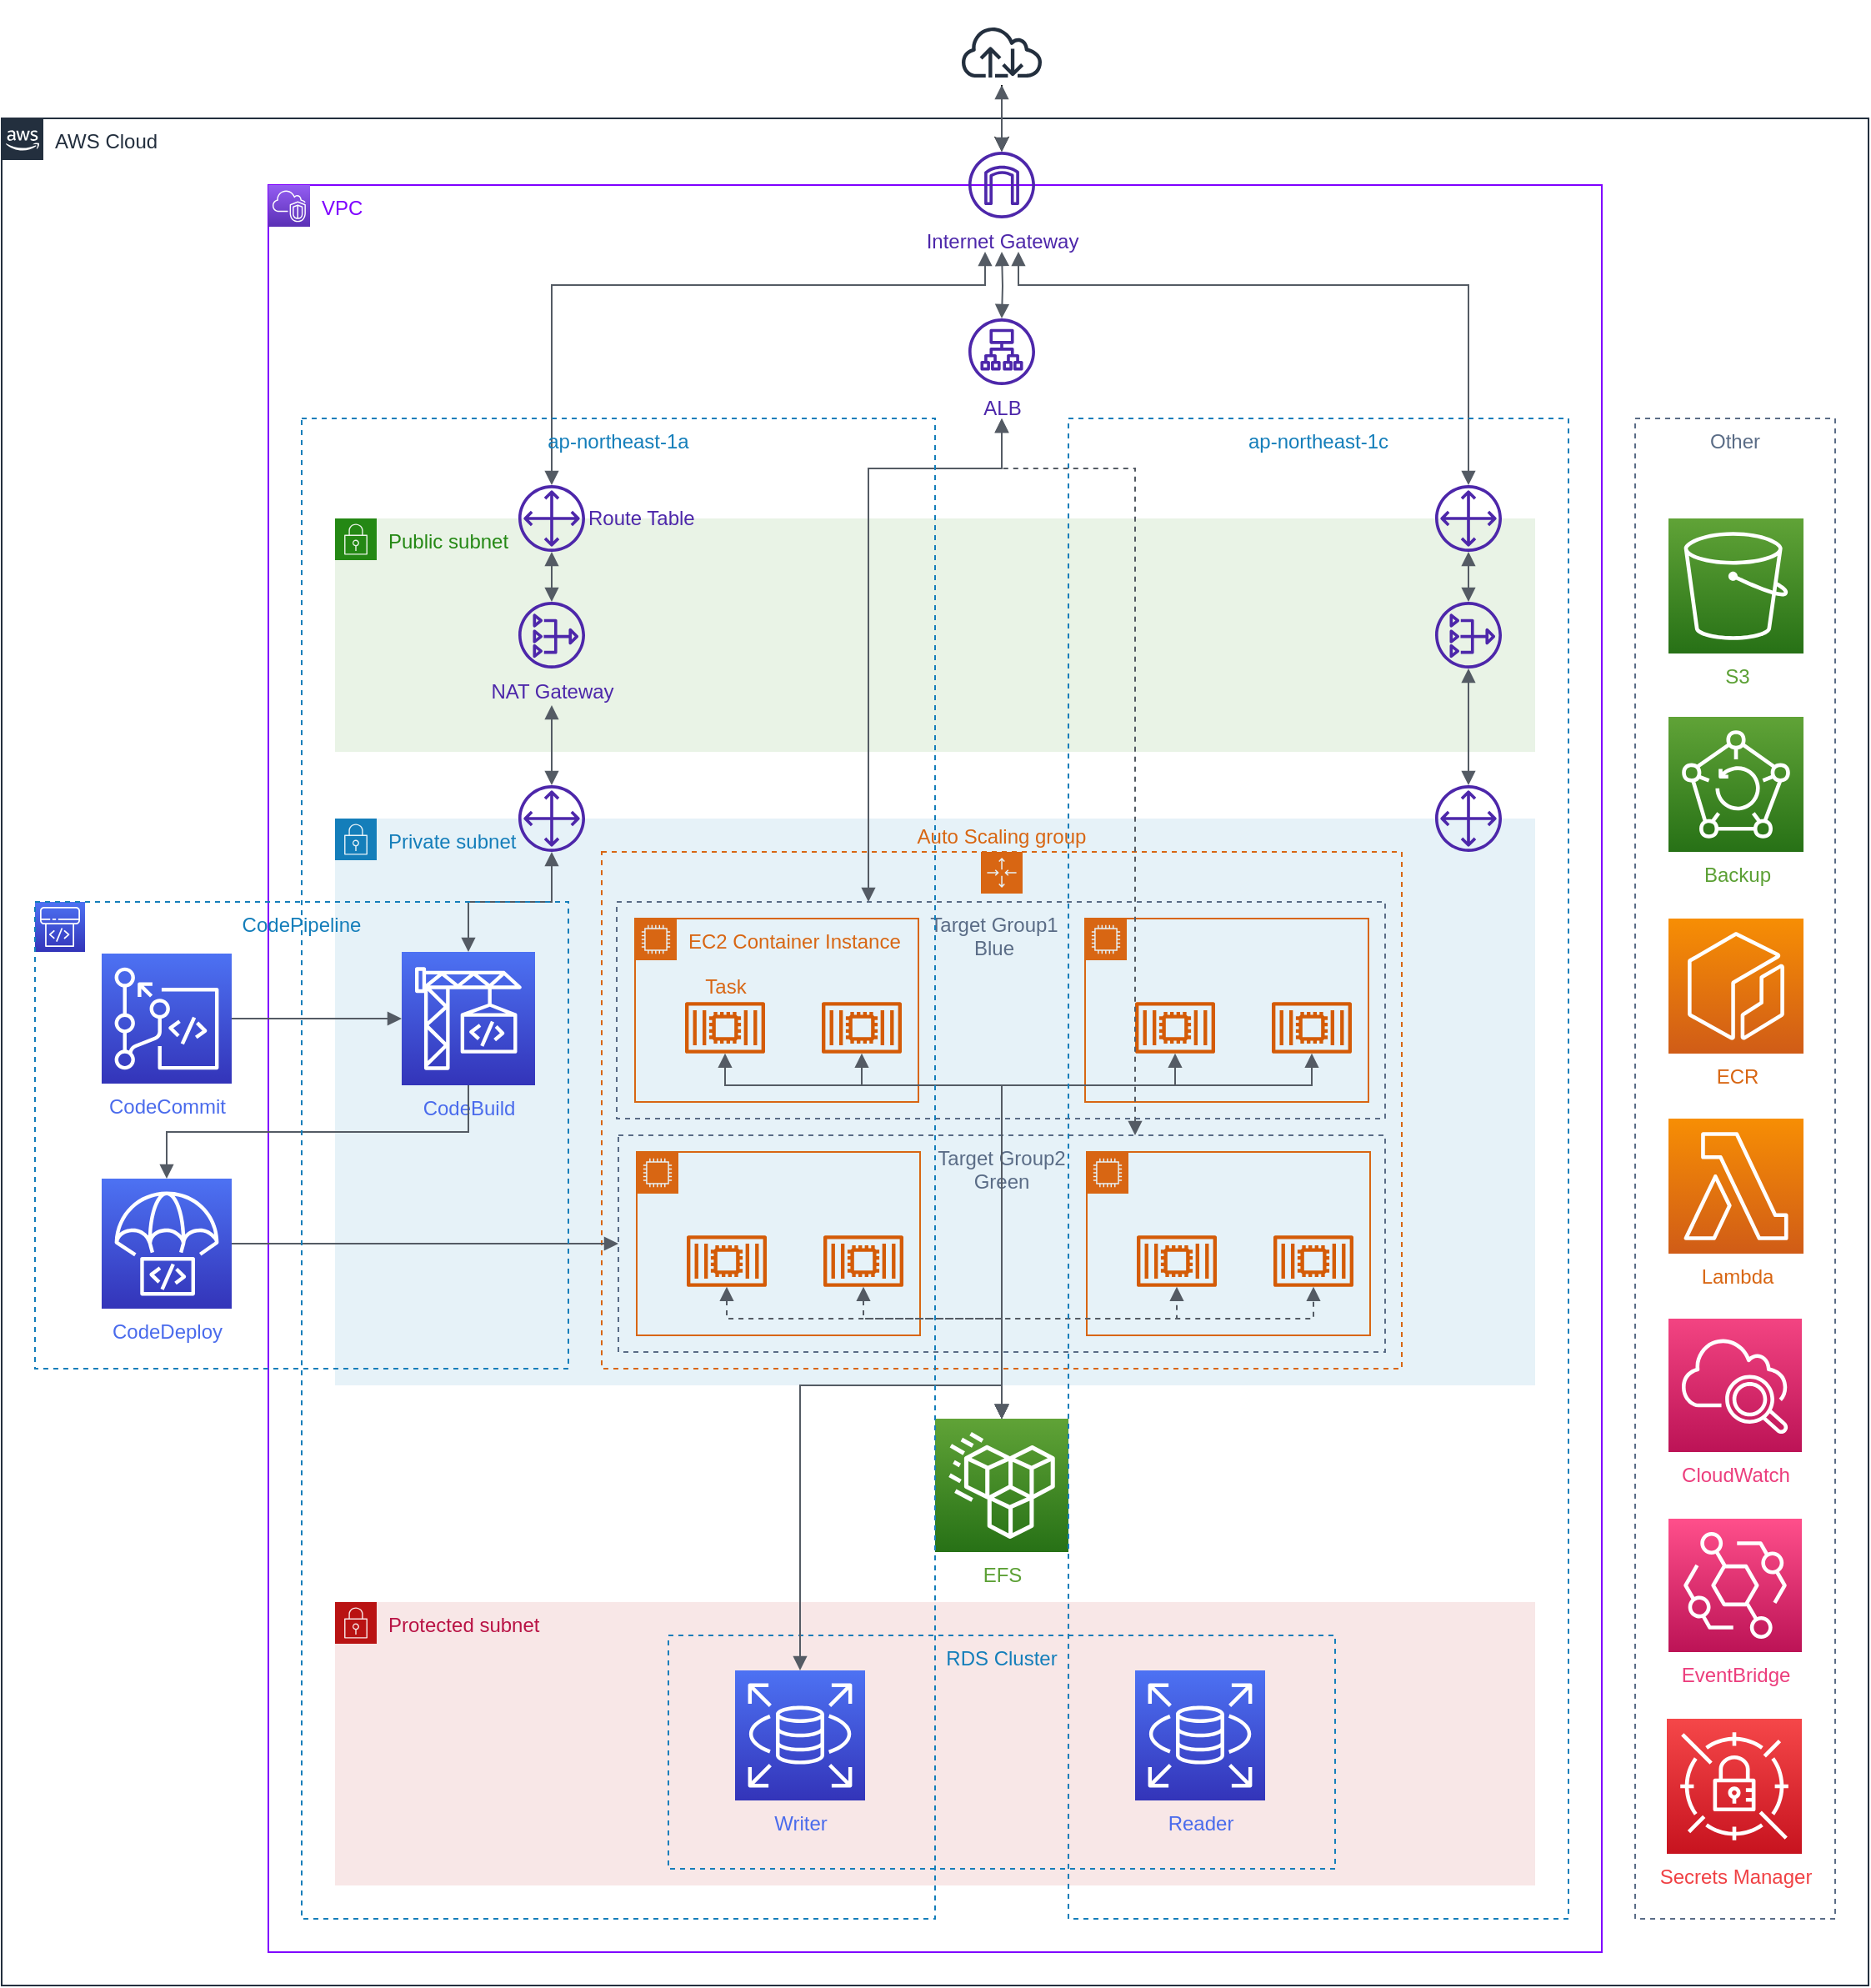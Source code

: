 <mxfile scale="5" border="5">
    <diagram id="7Xa9CpeqHqLi5vjzDkSQ" name="ページ1">
        <mxGraphModel dx="1212" dy="815" grid="0" gridSize="10" guides="1" tooltips="1" connect="1" arrows="1" fold="1" page="1" pageScale="1" pageWidth="4681" pageHeight="3300" background="#ffffff" math="0" shadow="0">
            <root>
                <mxCell id="0"/>
                <mxCell id="1" parent="0"/>
                <mxCell id="2" value="AWS Cloud" style="points=[[0,0],[0.25,0],[0.5,0],[0.75,0],[1,0],[1,0.25],[1,0.5],[1,0.75],[1,1],[0.75,1],[0.5,1],[0.25,1],[0,1],[0,0.75],[0,0.5],[0,0.25]];outlineConnect=0;gradientColor=none;html=1;whiteSpace=wrap;fontSize=12;fontStyle=0;container=1;pointerEvents=0;collapsible=0;recursiveResize=0;shape=mxgraph.aws4.group;grIcon=mxgraph.aws4.group_aws_cloud_alt;strokeColor=#232F3E;fillColor=none;verticalAlign=top;align=left;spacingLeft=30;fontColor=#232F3E;dashed=0;" parent="1" vertex="1">
                    <mxGeometry x="40" y="140" width="1120" height="1120" as="geometry"/>
                </mxCell>
                <mxCell id="3" value="         VPC" style="fillColor=none;strokeColor=#7F00FF;dashed=0;verticalAlign=top;fontStyle=0;fontColor=#7F00FF;align=left;" parent="2" vertex="1">
                    <mxGeometry x="160" y="40" width="800" height="1060" as="geometry"/>
                </mxCell>
                <mxCell id="142" value="Other" style="fillColor=none;strokeColor=#5A6C86;dashed=1;verticalAlign=top;fontStyle=0;fontColor=#5A6C86;" parent="2" vertex="1">
                    <mxGeometry x="980" y="180" width="120" height="900" as="geometry"/>
                </mxCell>
                <mxCell id="6" value="Public subnet" style="points=[[0,0],[0.25,0],[0.5,0],[0.75,0],[1,0],[1,0.25],[1,0.5],[1,0.75],[1,1],[0.75,1],[0.5,1],[0.25,1],[0,1],[0,0.75],[0,0.5],[0,0.25]];outlineConnect=0;gradientColor=none;html=1;whiteSpace=wrap;fontSize=12;fontStyle=0;container=1;pointerEvents=0;collapsible=0;recursiveResize=0;shape=mxgraph.aws4.group;grIcon=mxgraph.aws4.group_security_group;grStroke=0;strokeColor=#248814;fillColor=#E9F3E6;verticalAlign=top;align=left;spacingLeft=30;fontColor=#248814;dashed=0;" parent="2" vertex="1">
                    <mxGeometry x="200" y="240" width="720" height="140" as="geometry"/>
                </mxCell>
                <mxCell id="33" value="&lt;font color=&quot;#4d27aa&quot;&gt;Route Table&lt;/font&gt;" style="sketch=0;outlineConnect=0;fontColor=#232F3E;gradientColor=none;fillColor=#4D27AA;strokeColor=none;dashed=0;verticalLabelPosition=middle;verticalAlign=middle;align=left;html=1;fontSize=12;fontStyle=0;aspect=fixed;pointerEvents=1;shape=mxgraph.aws4.customer_gateway;labelBackgroundColor=none;labelBorderColor=none;fillStyle=auto;labelPosition=right;" parent="6" vertex="1">
                    <mxGeometry x="110" y="-20" width="40" height="40" as="geometry"/>
                </mxCell>
                <mxCell id="14" value="&lt;font color=&quot;#4d27aa&quot;&gt;NAT Gateway&lt;/font&gt;" style="sketch=0;outlineConnect=0;fontColor=#232F3E;gradientColor=none;fillColor=#4D27AA;strokeColor=none;dashed=0;verticalLabelPosition=bottom;verticalAlign=top;align=center;html=1;fontSize=12;fontStyle=0;aspect=fixed;pointerEvents=1;shape=mxgraph.aws4.nat_gateway;" parent="6" vertex="1">
                    <mxGeometry x="110" y="50" width="40" height="40" as="geometry"/>
                </mxCell>
                <mxCell id="40" value="" style="edgeStyle=orthogonalEdgeStyle;html=1;endArrow=block;elbow=vertical;startArrow=block;startFill=1;endFill=1;strokeColor=#545B64;rounded=0;fontColor=#4D27AA;" parent="6" source="33" target="14" edge="1">
                    <mxGeometry width="100" relative="1" as="geometry">
                        <mxPoint x="220" y="70" as="sourcePoint"/>
                        <mxPoint x="320" y="70" as="targetPoint"/>
                    </mxGeometry>
                </mxCell>
                <mxCell id="19" value="&lt;font color=&quot;#b91345&quot;&gt;Protected subnet&lt;/font&gt;" style="points=[[0,0],[0.25,0],[0.5,0],[0.75,0],[1,0],[1,0.25],[1,0.5],[1,0.75],[1,1],[0.75,1],[0.5,1],[0.25,1],[0,1],[0,0.75],[0,0.5],[0,0.25]];outlineConnect=0;gradientColor=none;html=1;whiteSpace=wrap;fontSize=12;fontStyle=0;container=1;pointerEvents=0;collapsible=0;recursiveResize=0;shape=mxgraph.aws4.group;grIcon=mxgraph.aws4.group_security_group;grStroke=0;strokeColor=#B91313;fillColor=#F8E7E7;verticalAlign=top;align=left;spacingLeft=30;fontColor=#147EBA;dashed=0;" parent="2" vertex="1">
                    <mxGeometry x="200" y="890" width="720" height="170" as="geometry"/>
                </mxCell>
                <mxCell id="127" value="RDS Cluster" style="fillColor=none;strokeColor=#147EBA;dashed=1;verticalAlign=top;fontStyle=0;fontColor=#147EBA;" parent="19" vertex="1">
                    <mxGeometry x="200" y="20" width="400" height="140" as="geometry"/>
                </mxCell>
                <mxCell id="4" value="" style="sketch=0;points=[[0,0,0],[0.25,0,0],[0.5,0,0],[0.75,0,0],[1,0,0],[0,1,0],[0.25,1,0],[0.5,1,0],[0.75,1,0],[1,1,0],[0,0.25,0],[0,0.5,0],[0,0.75,0],[1,0.25,0],[1,0.5,0],[1,0.75,0]];outlineConnect=0;fontColor=#232F3E;gradientColor=#945DF2;gradientDirection=north;fillColor=#5A30B5;strokeColor=#ffffff;dashed=0;verticalLabelPosition=bottom;verticalAlign=top;align=center;html=1;fontSize=12;fontStyle=0;aspect=fixed;shape=mxgraph.aws4.resourceIcon;resIcon=mxgraph.aws4.vpc;" parent="2" vertex="1">
                    <mxGeometry x="160" y="40" width="25" height="25" as="geometry"/>
                </mxCell>
                <mxCell id="25" value="&lt;font color=&quot;#4d27aa&quot;&gt;Internet Gateway&lt;/font&gt;" style="sketch=0;outlineConnect=0;fontColor=#232F3E;gradientColor=none;fillColor=#4D27AA;strokeColor=none;dashed=0;verticalLabelPosition=bottom;verticalAlign=top;align=center;html=1;fontSize=12;fontStyle=0;aspect=fixed;pointerEvents=1;shape=mxgraph.aws4.internet_gateway;labelBackgroundColor=none;labelBorderColor=none;fillStyle=auto;" parent="2" vertex="1">
                    <mxGeometry x="580" y="20" width="40" height="40" as="geometry"/>
                </mxCell>
                <mxCell id="48" value="&lt;font color=&quot;#4d27aa&quot;&gt;ALB&lt;/font&gt;" style="sketch=0;outlineConnect=0;fontColor=#232F3E;gradientColor=none;fillColor=#4D27AA;strokeColor=none;dashed=0;verticalLabelPosition=bottom;verticalAlign=top;align=center;html=1;fontSize=12;fontStyle=0;aspect=fixed;pointerEvents=1;shape=mxgraph.aws4.application_load_balancer;labelBackgroundColor=none;labelBorderColor=none;fillStyle=auto;" parent="2" vertex="1">
                    <mxGeometry x="580" y="120" width="40" height="40" as="geometry"/>
                </mxCell>
                <mxCell id="49" value="" style="edgeStyle=orthogonalEdgeStyle;html=1;endArrow=block;elbow=vertical;startArrow=block;startFill=1;endFill=1;strokeColor=#545B64;rounded=0;fontColor=#4D27AA;" parent="2" target="48" edge="1">
                    <mxGeometry width="100" relative="1" as="geometry">
                        <mxPoint x="600" y="80" as="sourcePoint"/>
                        <mxPoint x="570" y="120" as="targetPoint"/>
                    </mxGeometry>
                </mxCell>
                <mxCell id="50" value="" style="edgeStyle=orthogonalEdgeStyle;html=1;endArrow=block;elbow=vertical;startArrow=block;startFill=1;endFill=1;strokeColor=#545B64;rounded=0;fontColor=#4D27AA;" parent="2" source="33" edge="1">
                    <mxGeometry width="100" relative="1" as="geometry">
                        <mxPoint x="320" y="200" as="sourcePoint"/>
                        <mxPoint x="590" y="80" as="targetPoint"/>
                        <Array as="points">
                            <mxPoint x="330" y="100"/>
                            <mxPoint x="590" y="100"/>
                        </Array>
                    </mxGeometry>
                </mxCell>
                <mxCell id="5" value="Private subnet" style="points=[[0,0],[0.25,0],[0.5,0],[0.75,0],[1,0],[1,0.25],[1,0.5],[1,0.75],[1,1],[0.75,1],[0.5,1],[0.25,1],[0,1],[0,0.75],[0,0.5],[0,0.25]];outlineConnect=0;gradientColor=none;html=1;whiteSpace=wrap;fontSize=12;fontStyle=0;container=1;pointerEvents=0;collapsible=0;recursiveResize=0;shape=mxgraph.aws4.group;grIcon=mxgraph.aws4.group_security_group;grStroke=0;strokeColor=#147EBA;fillColor=#E6F2F8;verticalAlign=top;align=left;spacingLeft=30;fontColor=#147EBA;dashed=0;" parent="2" vertex="1">
                    <mxGeometry x="200" y="420" width="720" height="340" as="geometry"/>
                </mxCell>
                <mxCell id="133" value="" style="sketch=0;outlineConnect=0;fontColor=#232F3E;gradientColor=none;fillColor=#4D27AA;strokeColor=none;dashed=0;verticalLabelPosition=middle;verticalAlign=middle;align=left;html=1;fontSize=12;fontStyle=0;aspect=fixed;pointerEvents=1;shape=mxgraph.aws4.customer_gateway;labelBackgroundColor=none;labelBorderColor=none;fillStyle=auto;labelPosition=right;" parent="5" vertex="1">
                    <mxGeometry x="660" y="-20" width="40" height="40" as="geometry"/>
                </mxCell>
                <mxCell id="35" value="" style="sketch=0;outlineConnect=0;fontColor=#232F3E;gradientColor=none;fillColor=#4D27AA;strokeColor=none;dashed=0;verticalLabelPosition=middle;verticalAlign=middle;align=left;html=1;fontSize=12;fontStyle=0;aspect=fixed;pointerEvents=1;shape=mxgraph.aws4.customer_gateway;labelBackgroundColor=none;labelBorderColor=none;fillStyle=auto;labelPosition=right;" parent="2" vertex="1">
                    <mxGeometry x="310" y="400" width="40" height="40" as="geometry"/>
                </mxCell>
                <mxCell id="38" value="" style="edgeStyle=orthogonalEdgeStyle;html=1;endArrow=block;elbow=vertical;startArrow=block;startFill=1;endFill=1;strokeColor=#545B64;rounded=0;fontColor=#4D27AA;" parent="2" source="35" edge="1">
                    <mxGeometry width="100" relative="1" as="geometry">
                        <mxPoint x="330" y="414" as="sourcePoint"/>
                        <mxPoint x="330" y="352" as="targetPoint"/>
                    </mxGeometry>
                </mxCell>
                <mxCell id="53" value="" style="edgeStyle=orthogonalEdgeStyle;html=1;endArrow=block;elbow=vertical;startArrow=block;startFill=1;endFill=1;strokeColor=#545B64;rounded=0;fontColor=#4D27AA;exitX=0.5;exitY=0;exitDx=0;exitDy=0;exitPerimeter=0;" parent="2" source="52" target="35" edge="1">
                    <mxGeometry width="100" relative="1" as="geometry">
                        <mxPoint x="114" y="470" as="sourcePoint"/>
                        <mxPoint x="294" y="440" as="targetPoint"/>
                    </mxGeometry>
                </mxCell>
                <mxCell id="62" value="&lt;font color=&quot;#5ca035&quot;&gt;EFS&lt;/font&gt;" style="sketch=0;points=[[0,0,0],[0.25,0,0],[0.5,0,0],[0.75,0,0],[1,0,0],[0,1,0],[0.25,1,0],[0.5,1,0],[0.75,1,0],[1,1,0],[0,0.25,0],[0,0.5,0],[0,0.75,0],[1,0.25,0],[1,0.5,0],[1,0.75,0]];outlineConnect=0;fontColor=#232F3E;gradientColor=#60A337;gradientDirection=north;fillColor=#277116;strokeColor=#ffffff;dashed=0;verticalLabelPosition=bottom;verticalAlign=top;align=center;html=1;fontSize=12;fontStyle=0;aspect=fixed;shape=mxgraph.aws4.resourceIcon;resIcon=mxgraph.aws4.efs_standard;labelBackgroundColor=none;labelBorderColor=none;fillStyle=auto;" parent="2" vertex="1">
                    <mxGeometry x="560" y="780" width="80" height="80" as="geometry"/>
                </mxCell>
                <mxCell id="83" value="Auto Scaling group" style="points=[[0,0],[0.25,0],[0.5,0],[0.75,0],[1,0],[1,0.25],[1,0.5],[1,0.75],[1,1],[0.75,1],[0.5,1],[0.25,1],[0,1],[0,0.75],[0,0.5],[0,0.25]];outlineConnect=0;gradientColor=none;html=1;whiteSpace=wrap;fontSize=12;fontStyle=0;container=1;pointerEvents=0;collapsible=0;recursiveResize=0;shape=mxgraph.aws4.groupCenter;grIcon=mxgraph.aws4.group_auto_scaling_group;grStroke=1;strokeColor=#D86613;fillColor=none;verticalAlign=bottom;align=center;fontColor=#D86613;dashed=1;spacingTop=25;labelPosition=center;verticalLabelPosition=top;" parent="2" vertex="1">
                    <mxGeometry x="360" y="440" width="480" height="310" as="geometry"/>
                </mxCell>
                <mxCell id="93" value="Target Group1&#10;Blue" style="fillColor=none;strokeColor=#5A6C86;dashed=1;verticalAlign=top;fontStyle=0;fontColor=#5A6C86;spacingLeft=0;spacingRight=8;" parent="83" vertex="1">
                    <mxGeometry x="9" y="30" width="461" height="130" as="geometry"/>
                </mxCell>
                <mxCell id="84" value="EC2 Container Instance" style="points=[[0,0],[0.25,0],[0.5,0],[0.75,0],[1,0],[1,0.25],[1,0.5],[1,0.75],[1,1],[0.75,1],[0.5,1],[0.25,1],[0,1],[0,0.75],[0,0.5],[0,0.25]];outlineConnect=0;gradientColor=none;html=1;whiteSpace=wrap;fontSize=12;fontStyle=0;container=1;pointerEvents=0;collapsible=0;recursiveResize=0;shape=mxgraph.aws4.group;grIcon=mxgraph.aws4.group_ec2_instance_contents;strokeColor=#D86613;fillColor=none;verticalAlign=top;align=left;spacingLeft=30;fontColor=#D86613;dashed=0;labelBackgroundColor=none;labelBorderColor=none;fillStyle=auto;" parent="83" vertex="1">
                    <mxGeometry x="20" y="40" width="170" height="110" as="geometry"/>
                </mxCell>
                <mxCell id="85" value="" style="sketch=0;outlineConnect=0;fontColor=#232F3E;gradientColor=none;fillColor=#D45B07;strokeColor=none;dashed=0;verticalLabelPosition=bottom;verticalAlign=top;align=center;html=1;fontSize=12;fontStyle=0;aspect=fixed;pointerEvents=1;shape=mxgraph.aws4.container_2;labelBackgroundColor=none;labelBorderColor=none;fillStyle=auto;" parent="84" vertex="1">
                    <mxGeometry x="112" y="50" width="48" height="31" as="geometry"/>
                </mxCell>
                <mxCell id="86" value="&lt;span style=&quot;color: rgb(216, 102, 19); text-align: left;&quot;&gt;Task&lt;/span&gt;" style="sketch=0;outlineConnect=0;fontColor=#232F3E;gradientColor=none;fillColor=#D45B07;strokeColor=none;dashed=0;verticalLabelPosition=top;verticalAlign=bottom;align=center;html=1;fontSize=12;fontStyle=0;aspect=fixed;pointerEvents=1;shape=mxgraph.aws4.container_2;labelBackgroundColor=none;labelBorderColor=none;fillStyle=auto;labelPosition=center;" parent="84" vertex="1">
                    <mxGeometry x="30" y="50" width="48" height="31" as="geometry"/>
                </mxCell>
                <mxCell id="95" value="" style="points=[[0,0],[0.25,0],[0.5,0],[0.75,0],[1,0],[1,0.25],[1,0.5],[1,0.75],[1,1],[0.75,1],[0.5,1],[0.25,1],[0,1],[0,0.75],[0,0.5],[0,0.25]];outlineConnect=0;gradientColor=none;html=1;whiteSpace=wrap;fontSize=12;fontStyle=0;container=1;pointerEvents=0;collapsible=0;recursiveResize=0;shape=mxgraph.aws4.group;grIcon=mxgraph.aws4.group_ec2_instance_contents;strokeColor=#D86613;fillColor=none;verticalAlign=top;align=left;spacingLeft=30;fontColor=#D86613;dashed=0;labelBackgroundColor=none;labelBorderColor=none;fillStyle=auto;" parent="83" vertex="1">
                    <mxGeometry x="290" y="40" width="170" height="110" as="geometry"/>
                </mxCell>
                <mxCell id="96" value="" style="sketch=0;outlineConnect=0;fontColor=#232F3E;gradientColor=none;fillColor=#D45B07;strokeColor=none;dashed=0;verticalLabelPosition=bottom;verticalAlign=top;align=center;html=1;fontSize=12;fontStyle=0;aspect=fixed;pointerEvents=1;shape=mxgraph.aws4.container_2;labelBackgroundColor=none;labelBorderColor=none;fillStyle=auto;" parent="95" vertex="1">
                    <mxGeometry x="112" y="50" width="48" height="31" as="geometry"/>
                </mxCell>
                <mxCell id="97" value="" style="sketch=0;outlineConnect=0;fontColor=#232F3E;gradientColor=none;fillColor=#D45B07;strokeColor=none;dashed=0;verticalLabelPosition=bottom;verticalAlign=top;align=center;html=1;fontSize=12;fontStyle=0;aspect=fixed;pointerEvents=1;shape=mxgraph.aws4.container_2;labelBackgroundColor=none;labelBorderColor=none;fillStyle=auto;" parent="95" vertex="1">
                    <mxGeometry x="30" y="50" width="48" height="31" as="geometry"/>
                </mxCell>
                <mxCell id="99" value="Target Group2&#10;Green" style="fillColor=none;strokeColor=#5A6C86;dashed=1;verticalAlign=top;fontStyle=0;fontColor=#5A6C86;" parent="83" vertex="1">
                    <mxGeometry x="10" y="170" width="460" height="130" as="geometry"/>
                </mxCell>
                <mxCell id="100" value="" style="points=[[0,0],[0.25,0],[0.5,0],[0.75,0],[1,0],[1,0.25],[1,0.5],[1,0.75],[1,1],[0.75,1],[0.5,1],[0.25,1],[0,1],[0,0.75],[0,0.5],[0,0.25]];outlineConnect=0;gradientColor=none;html=1;whiteSpace=wrap;fontSize=12;fontStyle=0;container=1;pointerEvents=0;collapsible=0;recursiveResize=0;shape=mxgraph.aws4.group;grIcon=mxgraph.aws4.group_ec2_instance_contents;strokeColor=#D86613;fillColor=none;verticalAlign=top;align=left;spacingLeft=30;fontColor=#D86613;dashed=0;labelBackgroundColor=none;labelBorderColor=none;fillStyle=auto;" parent="83" vertex="1">
                    <mxGeometry x="21" y="180" width="170" height="110" as="geometry"/>
                </mxCell>
                <mxCell id="101" value="" style="sketch=0;outlineConnect=0;fontColor=#232F3E;gradientColor=none;fillColor=#D45B07;strokeColor=none;dashed=0;verticalLabelPosition=bottom;verticalAlign=top;align=center;html=1;fontSize=12;fontStyle=0;aspect=fixed;pointerEvents=1;shape=mxgraph.aws4.container_2;labelBackgroundColor=none;labelBorderColor=none;fillStyle=auto;" parent="100" vertex="1">
                    <mxGeometry x="112" y="50" width="48" height="31" as="geometry"/>
                </mxCell>
                <mxCell id="102" value="" style="sketch=0;outlineConnect=0;fontColor=#232F3E;gradientColor=none;fillColor=#D45B07;strokeColor=none;dashed=0;verticalLabelPosition=bottom;verticalAlign=top;align=center;html=1;fontSize=12;fontStyle=0;aspect=fixed;pointerEvents=1;shape=mxgraph.aws4.container_2;labelBackgroundColor=none;labelBorderColor=none;fillStyle=auto;" parent="100" vertex="1">
                    <mxGeometry x="30" y="50" width="48" height="31" as="geometry"/>
                </mxCell>
                <mxCell id="103" value="" style="points=[[0,0],[0.25,0],[0.5,0],[0.75,0],[1,0],[1,0.25],[1,0.5],[1,0.75],[1,1],[0.75,1],[0.5,1],[0.25,1],[0,1],[0,0.75],[0,0.5],[0,0.25]];outlineConnect=0;gradientColor=none;html=1;whiteSpace=wrap;fontSize=12;fontStyle=0;container=1;pointerEvents=0;collapsible=0;recursiveResize=0;shape=mxgraph.aws4.group;grIcon=mxgraph.aws4.group_ec2_instance_contents;strokeColor=#D86613;fillColor=none;verticalAlign=top;align=left;spacingLeft=30;fontColor=#D86613;dashed=0;labelBackgroundColor=none;labelBorderColor=none;fillStyle=auto;" parent="83" vertex="1">
                    <mxGeometry x="291" y="180" width="170" height="110" as="geometry"/>
                </mxCell>
                <mxCell id="104" value="" style="sketch=0;outlineConnect=0;fontColor=#232F3E;gradientColor=none;fillColor=#D45B07;strokeColor=none;dashed=0;verticalLabelPosition=bottom;verticalAlign=top;align=center;html=1;fontSize=12;fontStyle=0;aspect=fixed;pointerEvents=1;shape=mxgraph.aws4.container_2;labelBackgroundColor=none;labelBorderColor=none;fillStyle=auto;" parent="103" vertex="1">
                    <mxGeometry x="112" y="50" width="48" height="31" as="geometry"/>
                </mxCell>
                <mxCell id="105" value="" style="sketch=0;outlineConnect=0;fontColor=#232F3E;gradientColor=none;fillColor=#D45B07;strokeColor=none;dashed=0;verticalLabelPosition=bottom;verticalAlign=top;align=center;html=1;fontSize=12;fontStyle=0;aspect=fixed;pointerEvents=1;shape=mxgraph.aws4.container_2;labelBackgroundColor=none;labelBorderColor=none;fillStyle=auto;" parent="103" vertex="1">
                    <mxGeometry x="30" y="50" width="48" height="31" as="geometry"/>
                </mxCell>
                <mxCell id="52" value="&lt;span style=&quot;color: rgb(74, 107, 236);&quot;&gt;CodeBuild&lt;/span&gt;" style="sketch=0;points=[[0,0,0],[0.25,0,0],[0.5,0,0],[0.75,0,0],[1,0,0],[0,1,0],[0.25,1,0],[0.5,1,0],[0.75,1,0],[1,1,0],[0,0.25,0],[0,0.5,0],[0,0.75,0],[1,0.25,0],[1,0.5,0],[1,0.75,0]];outlineConnect=0;fontColor=#232F3E;gradientColor=#4D72F3;gradientDirection=north;fillColor=#3334B9;strokeColor=#ffffff;dashed=0;verticalLabelPosition=bottom;verticalAlign=top;align=center;html=1;fontSize=12;fontStyle=0;aspect=fixed;shape=mxgraph.aws4.resourceIcon;resIcon=mxgraph.aws4.codebuild;labelBackgroundColor=none;labelBorderColor=none;fillStyle=auto;" parent="2" vertex="1">
                    <mxGeometry x="240" y="500" width="80" height="80" as="geometry"/>
                </mxCell>
                <mxCell id="51" value="" style="edgeStyle=orthogonalEdgeStyle;html=1;endArrow=block;elbow=vertical;startArrow=block;startFill=1;endFill=1;strokeColor=#545B64;rounded=0;fontColor=#4D27AA;" parent="2" source="93" edge="1">
                    <mxGeometry width="100" relative="1" as="geometry">
                        <mxPoint x="460" y="610" as="sourcePoint"/>
                        <mxPoint x="600" y="180" as="targetPoint"/>
                        <Array as="points">
                            <mxPoint x="520" y="210"/>
                            <mxPoint x="600" y="210"/>
                        </Array>
                    </mxGeometry>
                </mxCell>
                <mxCell id="107" value="&lt;font color=&quot;#4a6bec&quot;&gt;CodeCommit&lt;/font&gt;" style="sketch=0;points=[[0,0,0],[0.25,0,0],[0.5,0,0],[0.75,0,0],[1,0,0],[0,1,0],[0.25,1,0],[0.5,1,0],[0.75,1,0],[1,1,0],[0,0.25,0],[0,0.5,0],[0,0.75,0],[1,0.25,0],[1,0.5,0],[1,0.75,0]];outlineConnect=0;fontColor=#232F3E;gradientColor=#4D72F3;gradientDirection=north;fillColor=#3334B9;strokeColor=#ffffff;dashed=0;verticalLabelPosition=bottom;verticalAlign=top;align=center;html=1;fontSize=12;fontStyle=0;aspect=fixed;shape=mxgraph.aws4.resourceIcon;resIcon=mxgraph.aws4.codecommit;" parent="2" vertex="1">
                    <mxGeometry x="60" y="501" width="78" height="78" as="geometry"/>
                </mxCell>
                <mxCell id="108" value="&lt;span style=&quot;color: rgb(74, 107, 236);&quot;&gt;CodeDeploy&lt;/span&gt;" style="sketch=0;points=[[0,0,0],[0.25,0,0],[0.5,0,0],[0.75,0,0],[1,0,0],[0,1,0],[0.25,1,0],[0.5,1,0],[0.75,1,0],[1,1,0],[0,0.25,0],[0,0.5,0],[0,0.75,0],[1,0.25,0],[1,0.5,0],[1,0.75,0]];outlineConnect=0;fontColor=#232F3E;gradientColor=#4D72F3;gradientDirection=north;fillColor=#3334B9;strokeColor=#ffffff;dashed=0;verticalLabelPosition=bottom;verticalAlign=top;align=center;html=1;fontSize=12;fontStyle=0;aspect=fixed;shape=mxgraph.aws4.resourceIcon;resIcon=mxgraph.aws4.codedeploy;" parent="2" vertex="1">
                    <mxGeometry x="60" y="636" width="78" height="78" as="geometry"/>
                </mxCell>
                <mxCell id="110" value="" style="sketch=0;points=[[0,0,0],[0.25,0,0],[0.5,0,0],[0.75,0,0],[1,0,0],[0,1,0],[0.25,1,0],[0.5,1,0],[0.75,1,0],[1,1,0],[0,0.25,0],[0,0.5,0],[0,0.75,0],[1,0.25,0],[1,0.5,0],[1,0.75,0]];outlineConnect=0;fontColor=#232F3E;gradientColor=#4D72F3;gradientDirection=north;fillColor=#3334B9;strokeColor=#ffffff;dashed=0;verticalLabelPosition=bottom;verticalAlign=top;align=center;html=1;fontSize=12;fontStyle=0;aspect=fixed;shape=mxgraph.aws4.resourceIcon;resIcon=mxgraph.aws4.codepipeline;" parent="2" vertex="1">
                    <mxGeometry x="20" y="470" width="30" height="30" as="geometry"/>
                </mxCell>
                <mxCell id="111" value="" style="edgeStyle=orthogonalEdgeStyle;html=1;endArrow=block;elbow=vertical;startArrow=none;endFill=1;strokeColor=#545B64;rounded=0;exitX=1;exitY=0.5;exitDx=0;exitDy=0;exitPerimeter=0;entryX=0;entryY=0.5;entryDx=0;entryDy=0;entryPerimeter=0;" parent="2" source="107" target="52" edge="1">
                    <mxGeometry width="100" relative="1" as="geometry">
                        <mxPoint x="60" y="410" as="sourcePoint"/>
                        <mxPoint x="160" y="410" as="targetPoint"/>
                    </mxGeometry>
                </mxCell>
                <mxCell id="112" value="" style="edgeStyle=orthogonalEdgeStyle;html=1;endArrow=block;elbow=vertical;startArrow=none;endFill=1;strokeColor=#545B64;rounded=0;exitX=0.5;exitY=1;exitDx=0;exitDy=0;exitPerimeter=0;entryX=0.5;entryY=0;entryDx=0;entryDy=0;entryPerimeter=0;" parent="2" source="52" target="108" edge="1">
                    <mxGeometry width="100" relative="1" as="geometry">
                        <mxPoint x="40" y="370" as="sourcePoint"/>
                        <mxPoint x="140" y="370" as="targetPoint"/>
                    </mxGeometry>
                </mxCell>
                <mxCell id="113" value="" style="edgeStyle=orthogonalEdgeStyle;html=1;endArrow=block;elbow=vertical;startArrow=none;endFill=1;strokeColor=#545B64;rounded=0;exitX=1;exitY=0.5;exitDx=0;exitDy=0;exitPerimeter=0;entryX=0;entryY=0.5;entryDx=0;entryDy=0;" parent="2" source="108" target="99" edge="1">
                    <mxGeometry width="100" relative="1" as="geometry">
                        <mxPoint x="50" y="400" as="sourcePoint"/>
                        <mxPoint x="150" y="400" as="targetPoint"/>
                    </mxGeometry>
                </mxCell>
                <mxCell id="115" value="" style="edgeStyle=orthogonalEdgeStyle;html=1;endArrow=block;elbow=vertical;startArrow=block;startFill=1;endFill=1;strokeColor=#545B64;rounded=0;entryX=0.5;entryY=0;entryDx=0;entryDy=0;entryPerimeter=0;" parent="2" source="86" target="62" edge="1">
                    <mxGeometry width="100" relative="1" as="geometry">
                        <mxPoint x="420" y="800" as="sourcePoint"/>
                        <mxPoint x="520" y="800" as="targetPoint"/>
                        <Array as="points">
                            <mxPoint x="434" y="580"/>
                            <mxPoint x="600" y="580"/>
                        </Array>
                    </mxGeometry>
                </mxCell>
                <mxCell id="117" value="" style="edgeStyle=orthogonalEdgeStyle;html=1;endArrow=block;elbow=vertical;startArrow=block;startFill=1;endFill=1;strokeColor=#545B64;rounded=0;entryX=0.5;entryY=0;entryDx=0;entryDy=0;entryPerimeter=0;" parent="2" source="85" target="62" edge="1">
                    <mxGeometry width="100" relative="1" as="geometry">
                        <mxPoint x="430" y="800" as="sourcePoint"/>
                        <mxPoint x="530" y="800" as="targetPoint"/>
                        <Array as="points">
                            <mxPoint x="516" y="580"/>
                            <mxPoint x="600" y="580"/>
                        </Array>
                    </mxGeometry>
                </mxCell>
                <mxCell id="118" value="" style="edgeStyle=orthogonalEdgeStyle;html=1;endArrow=block;elbow=vertical;startArrow=block;startFill=1;endFill=1;strokeColor=#545B64;rounded=0;exitX=0.5;exitY=0;exitDx=0;exitDy=0;exitPerimeter=0;" parent="2" source="62" target="97" edge="1">
                    <mxGeometry width="100" relative="1" as="geometry">
                        <mxPoint x="730" y="800" as="sourcePoint"/>
                        <mxPoint x="830" y="800" as="targetPoint"/>
                        <Array as="points">
                            <mxPoint x="600" y="580"/>
                            <mxPoint x="704" y="580"/>
                        </Array>
                    </mxGeometry>
                </mxCell>
                <mxCell id="119" value="" style="edgeStyle=orthogonalEdgeStyle;html=1;endArrow=block;elbow=vertical;startArrow=block;startFill=1;endFill=1;strokeColor=#545B64;rounded=0;exitX=0.5;exitY=0;exitDx=0;exitDy=0;exitPerimeter=0;" parent="2" source="125" target="96" edge="1">
                    <mxGeometry width="100" relative="1" as="geometry">
                        <mxPoint x="700" y="790" as="sourcePoint"/>
                        <mxPoint x="800" y="790" as="targetPoint"/>
                        <Array as="points">
                            <mxPoint x="479" y="760"/>
                            <mxPoint x="600" y="760"/>
                            <mxPoint x="600" y="580"/>
                            <mxPoint x="786" y="580"/>
                        </Array>
                    </mxGeometry>
                </mxCell>
                <mxCell id="120" value="" style="edgeStyle=orthogonalEdgeStyle;html=1;endArrow=block;elbow=vertical;startArrow=block;startFill=1;endFill=1;strokeColor=#545B64;rounded=0;dashed=1;entryX=0.5;entryY=0;entryDx=0;entryDy=0;entryPerimeter=0;" parent="2" source="102" target="62" edge="1">
                    <mxGeometry width="100" relative="1" as="geometry">
                        <mxPoint x="390" y="800" as="sourcePoint"/>
                        <mxPoint x="490" y="800" as="targetPoint"/>
                        <Array as="points">
                            <mxPoint x="435" y="720"/>
                            <mxPoint x="600" y="720"/>
                        </Array>
                    </mxGeometry>
                </mxCell>
                <mxCell id="121" value="" style="edgeStyle=orthogonalEdgeStyle;html=1;endArrow=block;elbow=vertical;startArrow=block;startFill=1;endFill=1;strokeColor=#545B64;rounded=0;dashed=1;entryX=0.5;entryY=0;entryDx=0;entryDy=0;entryPerimeter=0;" parent="2" source="101" target="62" edge="1">
                    <mxGeometry width="100" relative="1" as="geometry">
                        <mxPoint x="370" y="800" as="sourcePoint"/>
                        <mxPoint x="470" y="800" as="targetPoint"/>
                        <Array as="points">
                            <mxPoint x="517" y="720"/>
                            <mxPoint x="600" y="720"/>
                        </Array>
                    </mxGeometry>
                </mxCell>
                <mxCell id="122" value="" style="edgeStyle=orthogonalEdgeStyle;html=1;endArrow=block;elbow=vertical;startArrow=block;startFill=1;endFill=1;strokeColor=#545B64;rounded=0;dashed=1;exitX=0.5;exitY=0;exitDx=0;exitDy=0;exitPerimeter=0;" parent="2" source="62" target="105" edge="1">
                    <mxGeometry width="100" relative="1" as="geometry">
                        <mxPoint x="430" y="800" as="sourcePoint"/>
                        <mxPoint x="530" y="800" as="targetPoint"/>
                        <Array as="points">
                            <mxPoint x="600" y="720"/>
                            <mxPoint x="705" y="720"/>
                        </Array>
                    </mxGeometry>
                </mxCell>
                <mxCell id="123" value="" style="edgeStyle=orthogonalEdgeStyle;html=1;endArrow=block;elbow=vertical;startArrow=block;startFill=1;endFill=1;strokeColor=#545B64;rounded=0;dashed=1;exitX=0.5;exitY=0;exitDx=0;exitDy=0;exitPerimeter=0;" parent="2" source="62" target="104" edge="1">
                    <mxGeometry width="100" relative="1" as="geometry">
                        <mxPoint x="410" y="810" as="sourcePoint"/>
                        <mxPoint x="510" y="810" as="targetPoint"/>
                        <Array as="points">
                            <mxPoint x="600" y="720"/>
                            <mxPoint x="787" y="720"/>
                        </Array>
                    </mxGeometry>
                </mxCell>
                <mxCell id="125" value="&lt;span style=&quot;color: rgb(74, 107, 236);&quot;&gt;Writer&lt;/span&gt;" style="sketch=0;points=[[0,0,0],[0.25,0,0],[0.5,0,0],[0.75,0,0],[1,0,0],[0,1,0],[0.25,1,0],[0.5,1,0],[0.75,1,0],[1,1,0],[0,0.25,0],[0,0.5,0],[0,0.75,0],[1,0.25,0],[1,0.5,0],[1,0.75,0]];outlineConnect=0;fontColor=#232F3E;gradientColor=#4D72F3;gradientDirection=north;fillColor=#3334B9;strokeColor=#ffffff;dashed=0;verticalLabelPosition=bottom;verticalAlign=top;align=center;html=1;fontSize=12;fontStyle=0;aspect=fixed;shape=mxgraph.aws4.resourceIcon;resIcon=mxgraph.aws4.rds;" parent="2" vertex="1">
                    <mxGeometry x="440" y="931" width="78" height="78" as="geometry"/>
                </mxCell>
                <mxCell id="128" value="&lt;span style=&quot;color: rgb(74, 107, 236);&quot;&gt;Reader&lt;/span&gt;" style="sketch=0;points=[[0,0,0],[0.25,0,0],[0.5,0,0],[0.75,0,0],[1,0,0],[0,1,0],[0.25,1,0],[0.5,1,0],[0.75,1,0],[1,1,0],[0,0.25,0],[0,0.5,0],[0,0.75,0],[1,0.25,0],[1,0.5,0],[1,0.75,0]];outlineConnect=0;fontColor=#232F3E;gradientColor=#4D72F3;gradientDirection=north;fillColor=#3334B9;strokeColor=#ffffff;dashed=0;verticalLabelPosition=bottom;verticalAlign=top;align=center;html=1;fontSize=12;fontStyle=0;aspect=fixed;shape=mxgraph.aws4.resourceIcon;resIcon=mxgraph.aws4.rds;" parent="2" vertex="1">
                    <mxGeometry x="680" y="931" width="78" height="78" as="geometry"/>
                </mxCell>
                <mxCell id="129" value="" style="sketch=0;outlineConnect=0;fontColor=#232F3E;gradientColor=none;fillColor=#4D27AA;strokeColor=none;dashed=0;verticalLabelPosition=middle;verticalAlign=middle;align=left;html=1;fontSize=12;fontStyle=0;aspect=fixed;pointerEvents=1;shape=mxgraph.aws4.customer_gateway;labelBackgroundColor=none;labelBorderColor=none;fillStyle=auto;labelPosition=right;" parent="2" vertex="1">
                    <mxGeometry x="860" y="220" width="40" height="40" as="geometry"/>
                </mxCell>
                <mxCell id="130" value="" style="sketch=0;outlineConnect=0;fontColor=#232F3E;gradientColor=none;fillColor=#4D27AA;strokeColor=none;dashed=0;verticalLabelPosition=bottom;verticalAlign=top;align=center;html=1;fontSize=12;fontStyle=0;aspect=fixed;pointerEvents=1;shape=mxgraph.aws4.nat_gateway;" parent="2" vertex="1">
                    <mxGeometry x="860" y="290" width="40" height="40" as="geometry"/>
                </mxCell>
                <mxCell id="131" value="" style="edgeStyle=orthogonalEdgeStyle;html=1;endArrow=block;elbow=vertical;startArrow=block;startFill=1;endFill=1;strokeColor=#545B64;rounded=0;fontColor=#4D27AA;" parent="2" source="129" target="130" edge="1">
                    <mxGeometry width="100" relative="1" as="geometry">
                        <mxPoint x="650" y="-70" as="sourcePoint"/>
                        <mxPoint x="750" y="-70" as="targetPoint"/>
                    </mxGeometry>
                </mxCell>
                <mxCell id="132" value="" style="edgeStyle=orthogonalEdgeStyle;html=1;endArrow=block;elbow=vertical;startArrow=block;startFill=1;endFill=1;strokeColor=#545B64;rounded=0;fontColor=#4a6bec;" parent="2" target="129" edge="1">
                    <mxGeometry width="100" relative="1" as="geometry">
                        <mxPoint x="610" y="80" as="sourcePoint"/>
                        <mxPoint x="890" y="210" as="targetPoint"/>
                        <Array as="points">
                            <mxPoint x="610" y="100"/>
                            <mxPoint x="880" y="100"/>
                        </Array>
                    </mxGeometry>
                </mxCell>
                <mxCell id="136" value="&lt;span style=&quot;color: rgb(92, 160, 53);&quot;&gt;Backup&lt;br&gt;&lt;/span&gt;" style="sketch=0;points=[[0,0,0],[0.25,0,0],[0.5,0,0],[0.75,0,0],[1,0,0],[0,1,0],[0.25,1,0],[0.5,1,0],[0.75,1,0],[1,1,0],[0,0.25,0],[0,0.5,0],[0,0.75,0],[1,0.25,0],[1,0.5,0],[1,0.75,0]];outlineConnect=0;fontColor=#232F3E;gradientColor=#60A337;gradientDirection=north;fillColor=#277116;strokeColor=#ffffff;dashed=0;verticalLabelPosition=bottom;verticalAlign=top;align=center;html=1;fontSize=12;fontStyle=0;aspect=fixed;shape=mxgraph.aws4.resourceIcon;resIcon=mxgraph.aws4.backup;" parent="2" vertex="1">
                    <mxGeometry x="1000" y="359" width="81" height="81" as="geometry"/>
                </mxCell>
                <mxCell id="137" value="&lt;span style=&quot;color: rgb(216, 102, 19); text-align: left;&quot;&gt;ECR&lt;/span&gt;" style="sketch=0;points=[[0,0,0],[0.25,0,0],[0.5,0,0],[0.75,0,0],[1,0,0],[0,1,0],[0.25,1,0],[0.5,1,0],[0.75,1,0],[1,1,0],[0,0.25,0],[0,0.5,0],[0,0.75,0],[1,0.25,0],[1,0.5,0],[1,0.75,0]];outlineConnect=0;fontColor=#232F3E;gradientColor=#F78E04;gradientDirection=north;fillColor=#D05C17;strokeColor=#ffffff;dashed=0;verticalLabelPosition=bottom;verticalAlign=top;align=center;html=1;fontSize=12;fontStyle=0;aspect=fixed;shape=mxgraph.aws4.resourceIcon;resIcon=mxgraph.aws4.ecr;" parent="2" vertex="1">
                    <mxGeometry x="1000" y="480" width="81" height="81" as="geometry"/>
                </mxCell>
                <mxCell id="138" value="&lt;font color=&quot;#ec3e7d&quot;&gt;CloudWatch&lt;/font&gt;" style="sketch=0;points=[[0,0,0],[0.25,0,0],[0.5,0,0],[0.75,0,0],[1,0,0],[0,1,0],[0.25,1,0],[0.5,1,0],[0.75,1,0],[1,1,0],[0,0.25,0],[0,0.5,0],[0,0.75,0],[1,0.25,0],[1,0.5,0],[1,0.75,0]];points=[[0,0,0],[0.25,0,0],[0.5,0,0],[0.75,0,0],[1,0,0],[0,1,0],[0.25,1,0],[0.5,1,0],[0.75,1,0],[1,1,0],[0,0.25,0],[0,0.5,0],[0,0.75,0],[1,0.25,0],[1,0.5,0],[1,0.75,0]];outlineConnect=0;fontColor=#232F3E;gradientColor=#F34482;gradientDirection=north;fillColor=#BC1356;strokeColor=#ffffff;dashed=0;verticalLabelPosition=bottom;verticalAlign=top;align=center;html=1;fontSize=12;fontStyle=0;aspect=fixed;shape=mxgraph.aws4.resourceIcon;resIcon=mxgraph.aws4.cloudwatch_2;" parent="2" vertex="1">
                    <mxGeometry x="1000" y="720" width="80" height="80" as="geometry"/>
                </mxCell>
                <mxCell id="139" value="&lt;span style=&quot;color: rgb(92, 160, 53);&quot;&gt;S3&lt;/span&gt;" style="sketch=0;points=[[0,0,0],[0.25,0,0],[0.5,0,0],[0.75,0,0],[1,0,0],[0,1,0],[0.25,1,0],[0.5,1,0],[0.75,1,0],[1,1,0],[0,0.25,0],[0,0.5,0],[0,0.75,0],[1,0.25,0],[1,0.5,0],[1,0.75,0]];outlineConnect=0;fontColor=#232F3E;gradientColor=#60A337;gradientDirection=north;fillColor=#277116;strokeColor=#ffffff;dashed=0;verticalLabelPosition=bottom;verticalAlign=top;align=center;html=1;fontSize=12;fontStyle=0;aspect=fixed;shape=mxgraph.aws4.resourceIcon;resIcon=mxgraph.aws4.s3;" parent="2" vertex="1">
                    <mxGeometry x="1000" y="240" width="81" height="81" as="geometry"/>
                </mxCell>
                <mxCell id="140" value="&lt;span style=&quot;color: rgb(216, 102, 19); text-align: left;&quot;&gt;Lambda&lt;/span&gt;" style="sketch=0;points=[[0,0,0],[0.25,0,0],[0.5,0,0],[0.75,0,0],[1,0,0],[0,1,0],[0.25,1,0],[0.5,1,0],[0.75,1,0],[1,1,0],[0,0.25,0],[0,0.5,0],[0,0.75,0],[1,0.25,0],[1,0.5,0],[1,0.75,0]];outlineConnect=0;fontColor=#232F3E;gradientColor=#F78E04;gradientDirection=north;fillColor=#D05C17;strokeColor=#ffffff;dashed=0;verticalLabelPosition=bottom;verticalAlign=top;align=center;html=1;fontSize=12;fontStyle=0;aspect=fixed;shape=mxgraph.aws4.resourceIcon;resIcon=mxgraph.aws4.lambda;" parent="2" vertex="1">
                    <mxGeometry x="1000" y="600" width="81" height="81" as="geometry"/>
                </mxCell>
                <mxCell id="141" value="&lt;span style=&quot;color: rgb(236, 62, 125);&quot;&gt;EventBridge&lt;/span&gt;" style="sketch=0;points=[[0,0,0],[0.25,0,0],[0.5,0,0],[0.75,0,0],[1,0,0],[0,1,0],[0.25,1,0],[0.5,1,0],[0.75,1,0],[1,1,0],[0,0.25,0],[0,0.5,0],[0,0.75,0],[1,0.25,0],[1,0.5,0],[1,0.75,0]];outlineConnect=0;fontColor=#232F3E;gradientColor=#FF4F8B;gradientDirection=north;fillColor=#BC1356;strokeColor=#ffffff;dashed=0;verticalLabelPosition=bottom;verticalAlign=top;align=center;html=1;fontSize=12;fontStyle=0;aspect=fixed;shape=mxgraph.aws4.resourceIcon;resIcon=mxgraph.aws4.eventbridge;" parent="2" vertex="1">
                    <mxGeometry x="1000" y="840" width="80" height="80" as="geometry"/>
                </mxCell>
                <mxCell id="134" value="" style="edgeStyle=orthogonalEdgeStyle;html=1;endArrow=block;elbow=vertical;startArrow=block;startFill=1;endFill=1;strokeColor=#545B64;rounded=0;fontColor=#4D27AA;" parent="2" source="133" target="130" edge="1">
                    <mxGeometry width="100" relative="1" as="geometry">
                        <mxPoint x="840" y="274" as="sourcePoint"/>
                        <mxPoint x="880" y="352" as="targetPoint"/>
                    </mxGeometry>
                </mxCell>
                <mxCell id="10" value="ap-northeast-1a" style="fillColor=none;strokeColor=#147EBA;dashed=1;verticalAlign=top;fontStyle=0;fontColor=#147EBA;" parent="2" vertex="1">
                    <mxGeometry x="180" y="180" width="380" height="900" as="geometry"/>
                </mxCell>
                <mxCell id="72" value="ap-northeast-1c" style="fillColor=none;strokeColor=#147EBA;dashed=1;verticalAlign=top;fontStyle=0;fontColor=#147EBA;" parent="2" vertex="1">
                    <mxGeometry x="640" y="180" width="300" height="900" as="geometry"/>
                </mxCell>
                <mxCell id="109" value="CodePipeline" style="fillColor=none;strokeColor=#147EBA;dashed=1;verticalAlign=top;fontStyle=0;fontColor=#147EBA;" parent="2" vertex="1">
                    <mxGeometry x="20" y="470" width="320" height="280" as="geometry"/>
                </mxCell>
                <mxCell id="143" value="&lt;font color=&quot;#f04144&quot;&gt;Secrets Manager&lt;/font&gt;" style="sketch=0;points=[[0,0,0],[0.25,0,0],[0.5,0,0],[0.75,0,0],[1,0,0],[0,1,0],[0.25,1,0],[0.5,1,0],[0.75,1,0],[1,1,0],[0,0.25,0],[0,0.5,0],[0,0.75,0],[1,0.25,0],[1,0.5,0],[1,0.75,0]];outlineConnect=0;fontColor=#232F3E;gradientColor=#F54749;gradientDirection=north;fillColor=#C7131F;strokeColor=#ffffff;dashed=0;verticalLabelPosition=bottom;verticalAlign=top;align=center;html=1;fontSize=12;fontStyle=0;aspect=fixed;shape=mxgraph.aws4.resourceIcon;resIcon=mxgraph.aws4.secrets_manager;" vertex="1" parent="2">
                    <mxGeometry x="999" y="960" width="81" height="81" as="geometry"/>
                </mxCell>
                <mxCell id="135" value="" style="edgeStyle=none;html=1;fontColor=#4a6bec;" parent="1" target="25" edge="1">
                    <mxGeometry relative="1" as="geometry">
                        <mxPoint x="640" y="120" as="sourcePoint"/>
                    </mxGeometry>
                </mxCell>
                <mxCell id="24" value="" style="sketch=0;outlineConnect=0;fontColor=#232F3E;gradientColor=none;strokeColor=#232F3E;fillColor=none;dashed=0;verticalLabelPosition=bottom;verticalAlign=top;align=center;html=1;fontSize=12;fontStyle=0;aspect=fixed;shape=mxgraph.aws4.resourceIcon;resIcon=mxgraph.aws4.internet;labelBackgroundColor=none;labelBorderColor=none;fillStyle=auto;" parent="1" vertex="1">
                    <mxGeometry x="610" y="70" width="60" height="60" as="geometry"/>
                </mxCell>
                <mxCell id="26" value="" style="edgeStyle=orthogonalEdgeStyle;html=1;endArrow=block;elbow=vertical;startArrow=block;startFill=1;endFill=1;strokeColor=#545B64;rounded=0;fontColor=#4D27AA;" parent="1" source="25" edge="1">
                    <mxGeometry width="100" relative="1" as="geometry">
                        <mxPoint x="640" y="206.0" as="sourcePoint"/>
                        <mxPoint x="640" y="120" as="targetPoint"/>
                        <Array as="points"/>
                    </mxGeometry>
                </mxCell>
                <mxCell id="106" value="" style="edgeStyle=orthogonalEdgeStyle;html=1;endArrow=block;elbow=vertical;startArrow=block;startFill=1;endFill=1;strokeColor=#545B64;rounded=0;fontColor=#4D27AA;dashed=1;" parent="1" source="99" edge="1">
                    <mxGeometry width="100" relative="1" as="geometry">
                        <mxPoint x="580" y="640" as="sourcePoint"/>
                        <mxPoint x="640" y="320" as="targetPoint"/>
                        <Array as="points">
                            <mxPoint x="720" y="350"/>
                            <mxPoint x="640" y="350"/>
                        </Array>
                    </mxGeometry>
                </mxCell>
            </root>
        </mxGraphModel>
    </diagram>
</mxfile>